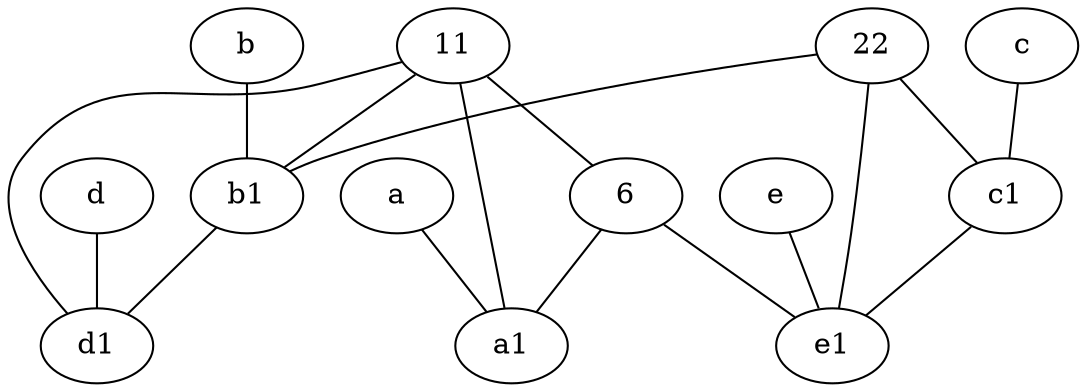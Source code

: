 graph {
	node [labelfontsize=50]
	b [labelfontsize=50 pos="10,4!"]
	e [labelfontsize=50 pos="7,9!"]
	b1 [labelfontsize=50 pos="9,4!"]
	e1 [labelfontsize=50 pos="7,7!"]
	c1 [labelfontsize=50 pos="4.5,3!"]
	c [labelfontsize=50 pos="4.5,2!"]
	d [labelfontsize=50 pos="2,5!"]
	d1 [labelfontsize=50 pos="3,5!"]
	a1 [labelfontsize=50 pos="8,3!"]
	a [labelfontsize=50 pos="8,2!"]
	22 [labelfontsize=50]
	11 [labelfontsize=50]
	6 [labelfontsize=50]
	d -- d1
	11 -- 6
	a -- a1
	e -- e1
	c -- c1
	11 -- d1
	c1 -- e1
	11 -- a1
	6 -- e1
	22 -- c1
	22 -- b1
	b1 -- d1
	22 -- e1
	6 -- a1
	11 -- b1
	b -- b1
}
